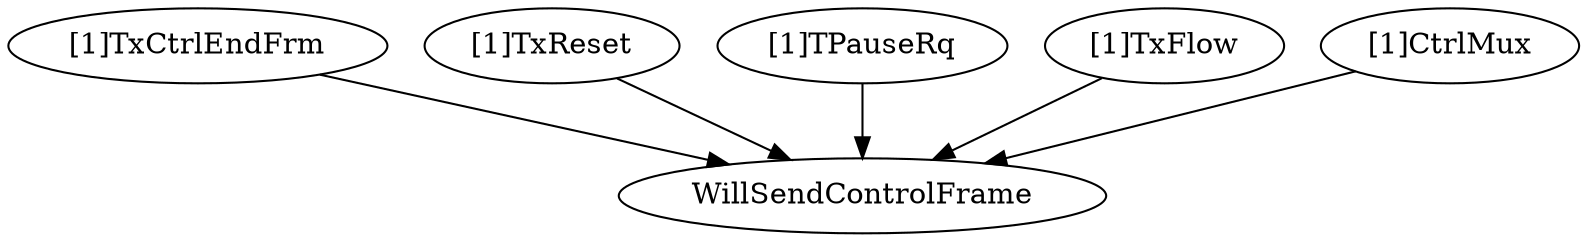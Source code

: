 strict digraph "" {
	"[1]TxCtrlEndFrm"	 [complexity=2,
		importance=0.155903316629,
		rank=0.0779516583143];
	WillSendControlFrame	 [complexity=0,
		importance=0.0606169198376,
		rank=0.0];
	"[1]TxCtrlEndFrm" -> WillSendControlFrame;
	"[1]TxReset"	 [complexity=1,
		importance=0.20019120626,
		rank=0.20019120626];
	"[1]TxReset" -> WillSendControlFrame;
	"[1]TPauseRq"	 [complexity=2,
		importance=0.0789573665847,
		rank=0.0394786832924];
	"[1]TPauseRq" -> WillSendControlFrame;
	"[1]TxFlow"	 [complexity=2,
		importance=0.0789573665847,
		rank=0.0394786832924];
	"[1]TxFlow" -> WillSendControlFrame;
	"[1]CtrlMux"	 [complexity=2,
		importance=0.161020918842,
		rank=0.0805104594212];
	"[1]CtrlMux" -> WillSendControlFrame;
}
